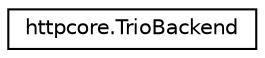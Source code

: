 digraph "Graphical Class Hierarchy"
{
 // LATEX_PDF_SIZE
  edge [fontname="Helvetica",fontsize="10",labelfontname="Helvetica",labelfontsize="10"];
  node [fontname="Helvetica",fontsize="10",shape=record];
  rankdir="LR";
  Node0 [label="httpcore.TrioBackend",height=0.2,width=0.4,color="black", fillcolor="white", style="filled",URL="$classhttpcore_1_1TrioBackend.html",tooltip=" "];
}
